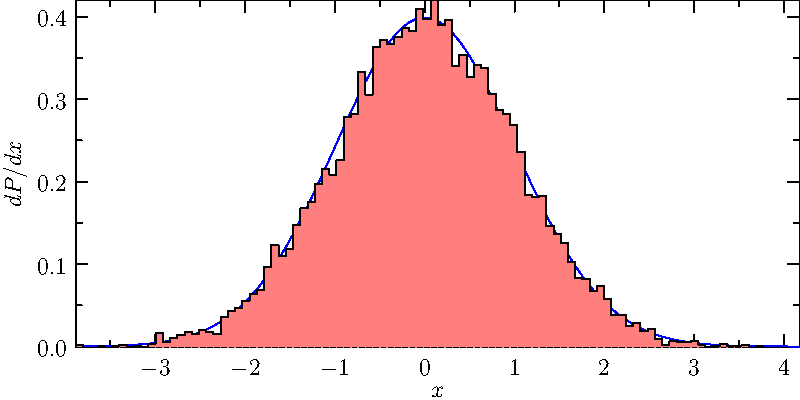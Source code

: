 import graph;
import stats;

size(400,200,IgnoreAspect);

int n=10000;
real[] a=new real[n];
for(int i=0; i < n; ++i) a[i]=Gaussrand();

draw(graph(Gaussian,min(a),max(a)),blue);

histogram(a,min(a),max(a),n=100,normalize=true,low=0,lightred,black,bars=false);

xaxis("$x$",BottomTop,LeftTicks);
yaxis("$dP/dx$",LeftRight,RightTicks(trailingzero));


